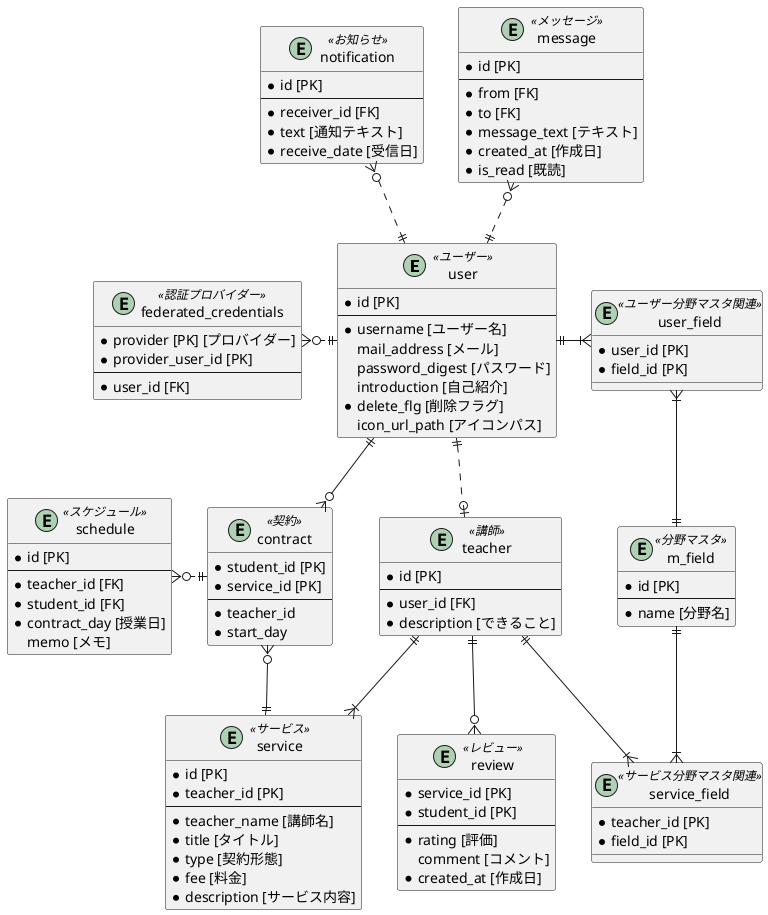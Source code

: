 @startuml stulab

entity user<<ユーザー>> {
  * id [PK]
  --
  * username [ユーザー名]
  mail_address [メール]
  password_digest [パスワード]
  introduction [自己紹介]
  * delete_flg [削除フラグ]
  icon_url_path [アイコンパス]
}

entity federated_credentials<<認証プロバイダー>> {
  * provider [PK] [プロバイダー]
  * provider_user_id [PK]
  --
  * user_id [FK]
}

entity m_field<<分野マスタ>> {
  * id [PK]
  --
  * name [分野名]
}

entity teacher<<講師>> {
  * id [PK]
  --
  * user_id [FK]
  * description [できること]
}

entity service<<サービス>> {
  * id [PK]
  * teacher_id [PK]
  --
  * teacher_name [講師名]
  * title [タイトル]
  * type [契約形態]
  * fee [料金]
  * description [サービス内容]
}

entity user_field<<ユーザー分野マスタ関連>> {
  * user_id [PK]
  * field_id [PK]
}

entity service_field<<サービス分野マスタ関連>> {
  * teacher_id [PK] 
  * field_id [PK]
}

entity review<<レビュー>> {
  * service_id [PK]
  * student_id [PK]
  --
  * rating [評価]
  comment [コメント]
  * created_at [作成日]
}

entity contract<<契約>> {
  * student_id [PK]
  * service_id [PK]
  --
  * teacher_id
  * start_day
}

entity message<<メッセージ>> {
  * id [PK]
  --
  * from [FK]
  * to [FK]
  * message_text [テキスト]
  * created_at [作成日]
  * is_read [既読]
}

entity notification<<お知らせ>> {
  * id [PK]
  --
  * receiver_id [FK]
  * text [通知テキスト]
  * receive_date [受信日]
}

entity schedule<<スケジュール>> {
  * id [PK]
  --
  * teacher_id [FK]
  * student_id [FK]
  * contract_day [授業日]
  memo [メモ]
}

user ||.l.o{ federated_credentials
user ||..o| teacher
teacher ||--|{ service
user ||-r-|{ user_field
m_field ||-u-|{ user_field
teacher ||-r-|{ service_field
m_field ||--|{ service_field
teacher ||-d-o{ review
user ||--o{ contract
service ||-u-o{ contract
user ||.u.o{ message
user ||.u.o{ notification
contract ||.l.o{ schedule

@enduml